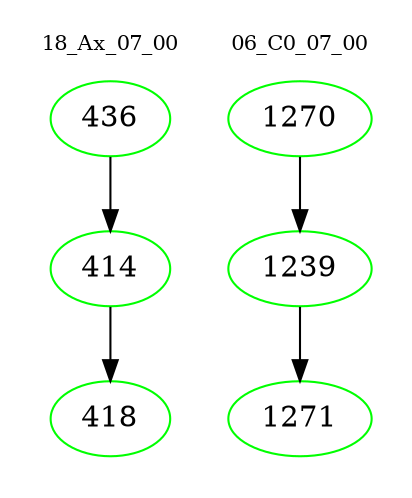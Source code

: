 digraph{
subgraph cluster_0 {
color = white
label = "18_Ax_07_00";
fontsize=10;
T0_436 [label="436", color="green"]
T0_436 -> T0_414 [color="black"]
T0_414 [label="414", color="green"]
T0_414 -> T0_418 [color="black"]
T0_418 [label="418", color="green"]
}
subgraph cluster_1 {
color = white
label = "06_C0_07_00";
fontsize=10;
T1_1270 [label="1270", color="green"]
T1_1270 -> T1_1239 [color="black"]
T1_1239 [label="1239", color="green"]
T1_1239 -> T1_1271 [color="black"]
T1_1271 [label="1271", color="green"]
}
}
